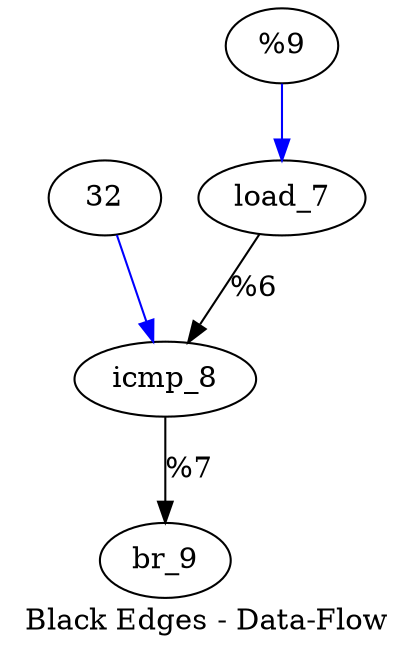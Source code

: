 digraph G {
compound=true
label="Black Edges - Data-Flow"
"icmp_8" -> "br_9"[color=black dir=black label="%7"]
"32" -> "icmp_8"[color=blue dir=black]
"load_7" -> "icmp_8"[color=black dir=black label="%6"]
"%2" -> "load_7"[color=blue dir=black]
}
